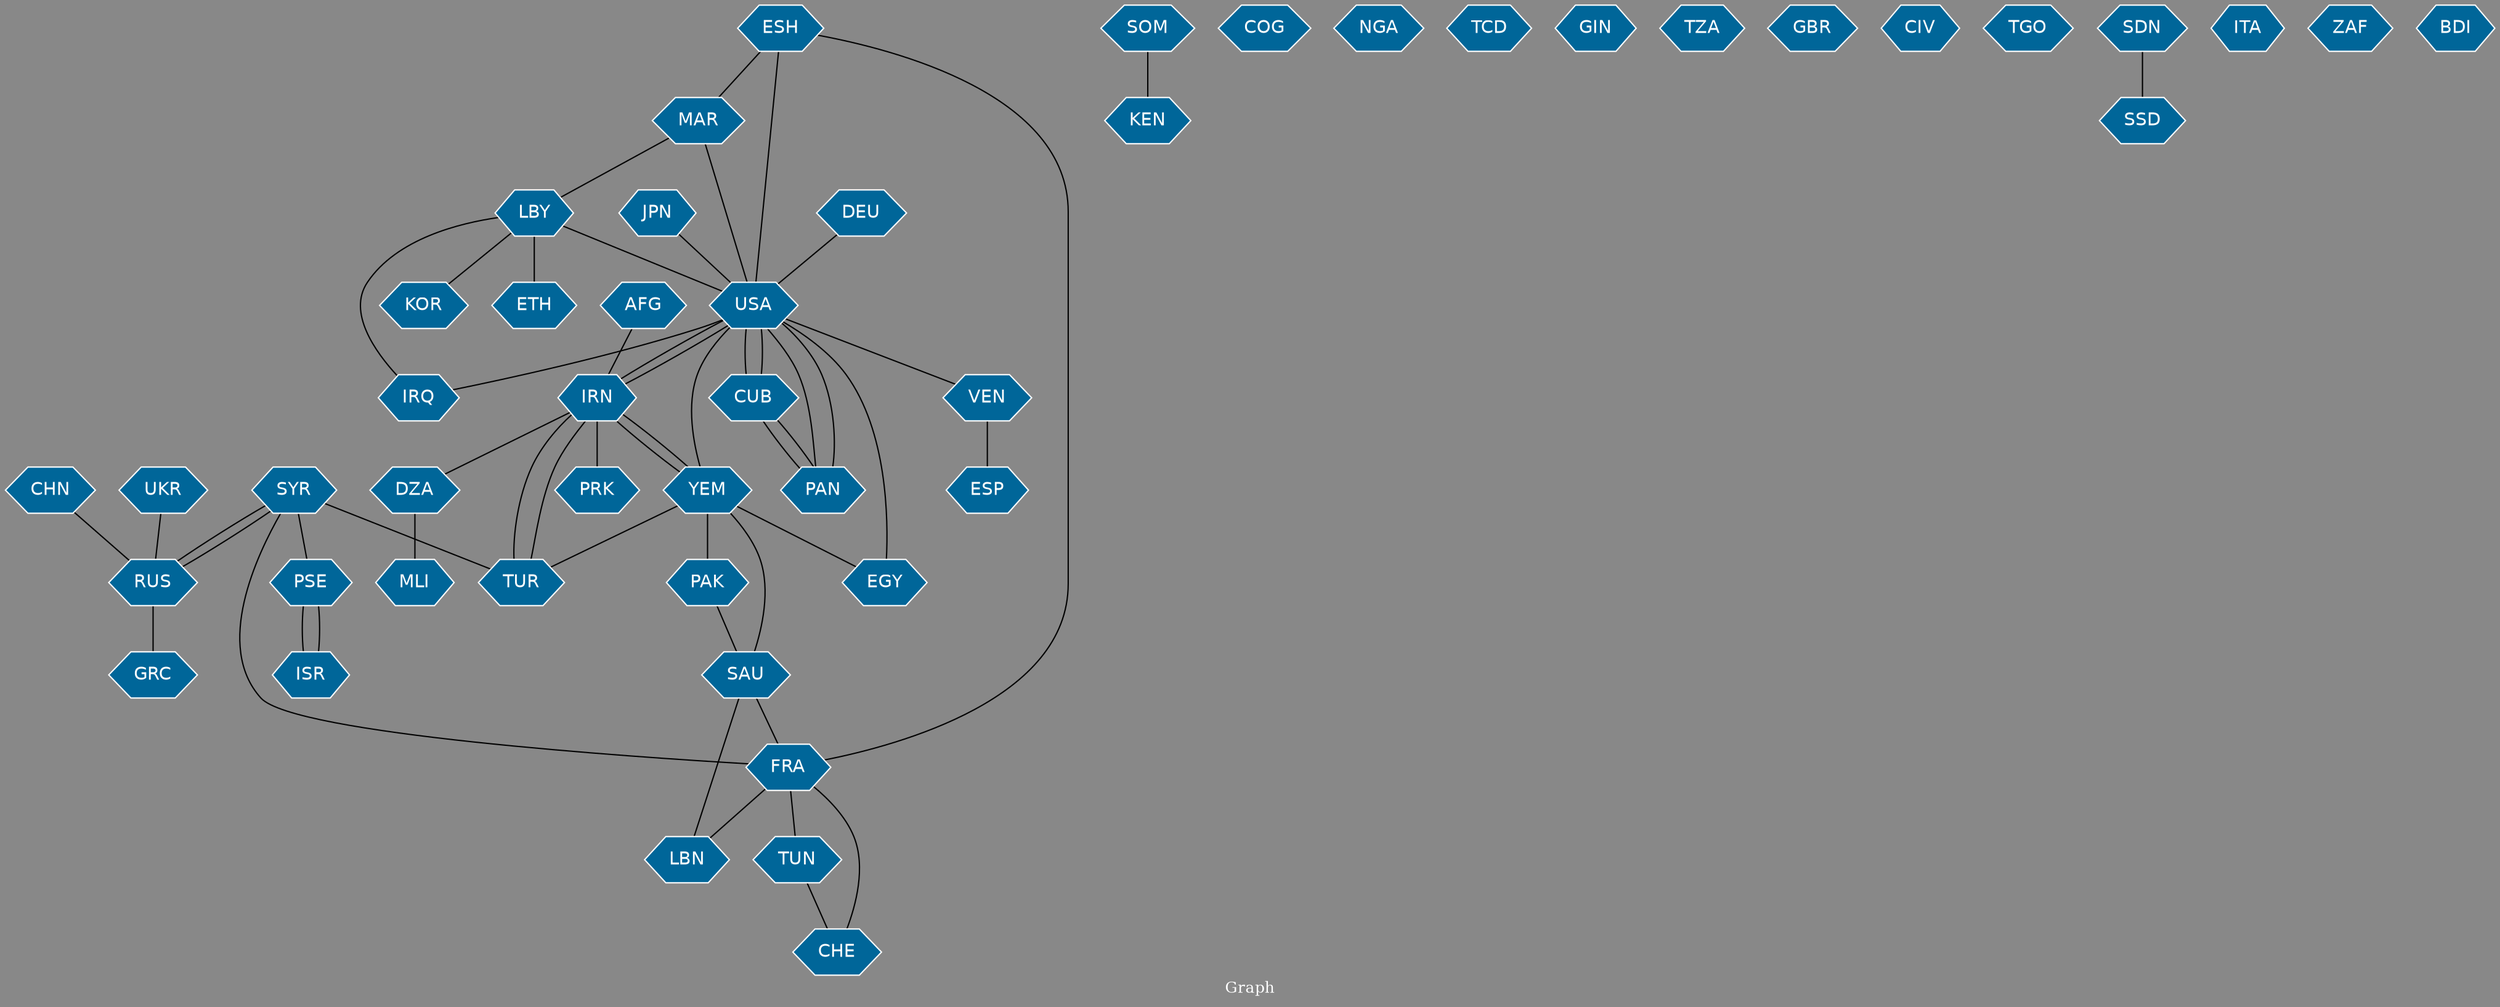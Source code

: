 // Countries together in item graph
graph {
	graph [bgcolor="#888888" fontcolor=white fontsize=12 label="Graph" outputorder=edgesfirst overlap=prism]
	node [color=white fillcolor="#006699" fontcolor=white fontname=Helvetica shape=hexagon style=filled]
	edge [arrowhead=open color=black fontcolor=white fontname=Courier fontsize=12]
		LBY [label=LBY]
		ESH [label=ESH]
		MAR [label=MAR]
		USA [label=USA]
		YEM [label=YEM]
		AFG [label=AFG]
		SYR [label=SYR]
		IRN [label=IRN]
		TUR [label=TUR]
		PSE [label=PSE]
		SOM [label=SOM]
		KEN [label=KEN]
		ISR [label=ISR]
		MLI [label=MLI]
		RUS [label=RUS]
		COG [label=COG]
		DZA [label=DZA]
		EGY [label=EGY]
		NGA [label=NGA]
		TCD [label=TCD]
		UKR [label=UKR]
		GIN [label=GIN]
		KOR [label=KOR]
		VEN [label=VEN]
		PRK [label=PRK]
		FRA [label=FRA]
		IRQ [label=IRQ]
		SAU [label=SAU]
		LBN [label=LBN]
		CUB [label=CUB]
		PAK [label=PAK]
		TZA [label=TZA]
		GBR [label=GBR]
		TUN [label=TUN]
		PAN [label=PAN]
		CHE [label=CHE]
		CIV [label=CIV]
		DEU [label=DEU]
		TGO [label=TGO]
		SDN [label=SDN]
		ESP [label=ESP]
		JPN [label=JPN]
		GRC [label=GRC]
		SSD [label=SSD]
		CHN [label=CHN]
		ETH [label=ETH]
		ITA [label=ITA]
		ZAF [label=ZAF]
		BDI [label=BDI]
			YEM -- TUR [weight=2]
			ISR -- PSE [weight=4]
			SYR -- TUR [weight=2]
			UKR -- RUS [weight=1]
			JPN -- USA [weight=1]
			PSE -- ISR [weight=1]
			USA -- IRQ [weight=1]
			TUN -- CHE [weight=1]
			IRN -- PRK [weight=1]
			CUB -- PAN [weight=1]
			USA -- EGY [weight=1]
			MAR -- USA [weight=1]
			LBY -- USA [weight=1]
			LBY -- KOR [weight=1]
			IRN -- DZA [weight=2]
			FRA -- CHE [weight=1]
			IRN -- TUR [weight=1]
			RUS -- SYR [weight=1]
			PAN -- CUB [weight=1]
			AFG -- IRN [weight=1]
			YEM -- IRN [weight=4]
			ESH -- MAR [weight=1]
			PAN -- USA [weight=1]
			ESH -- USA [weight=1]
			SOM -- KEN [weight=1]
			YEM -- USA [weight=1]
			CHN -- RUS [weight=1]
			SAU -- FRA [weight=1]
			USA -- CUB [weight=3]
			USA -- PAN [weight=1]
			DEU -- USA [weight=1]
			SAU -- LBN [weight=1]
			USA -- VEN [weight=1]
			PAK -- SAU [weight=1]
			IRN -- USA [weight=2]
			CUB -- USA [weight=2]
			YEM -- EGY [weight=1]
			TUR -- IRN [weight=1]
			SDN -- SSD [weight=1]
			SYR -- PSE [weight=1]
			SYR -- FRA [weight=1]
			VEN -- ESP [weight=1]
			FRA -- LBN [weight=1]
			IRQ -- LBY [weight=1]
			YEM -- PAK [weight=2]
			LBY -- ETH [weight=1]
			MAR -- LBY [weight=1]
			IRN -- YEM [weight=1]
			DZA -- MLI [weight=2]
			FRA -- TUN [weight=1]
			ESH -- FRA [weight=1]
			USA -- IRN [weight=1]
			RUS -- GRC [weight=1]
			YEM -- SAU [weight=1]
			SYR -- RUS [weight=1]
}